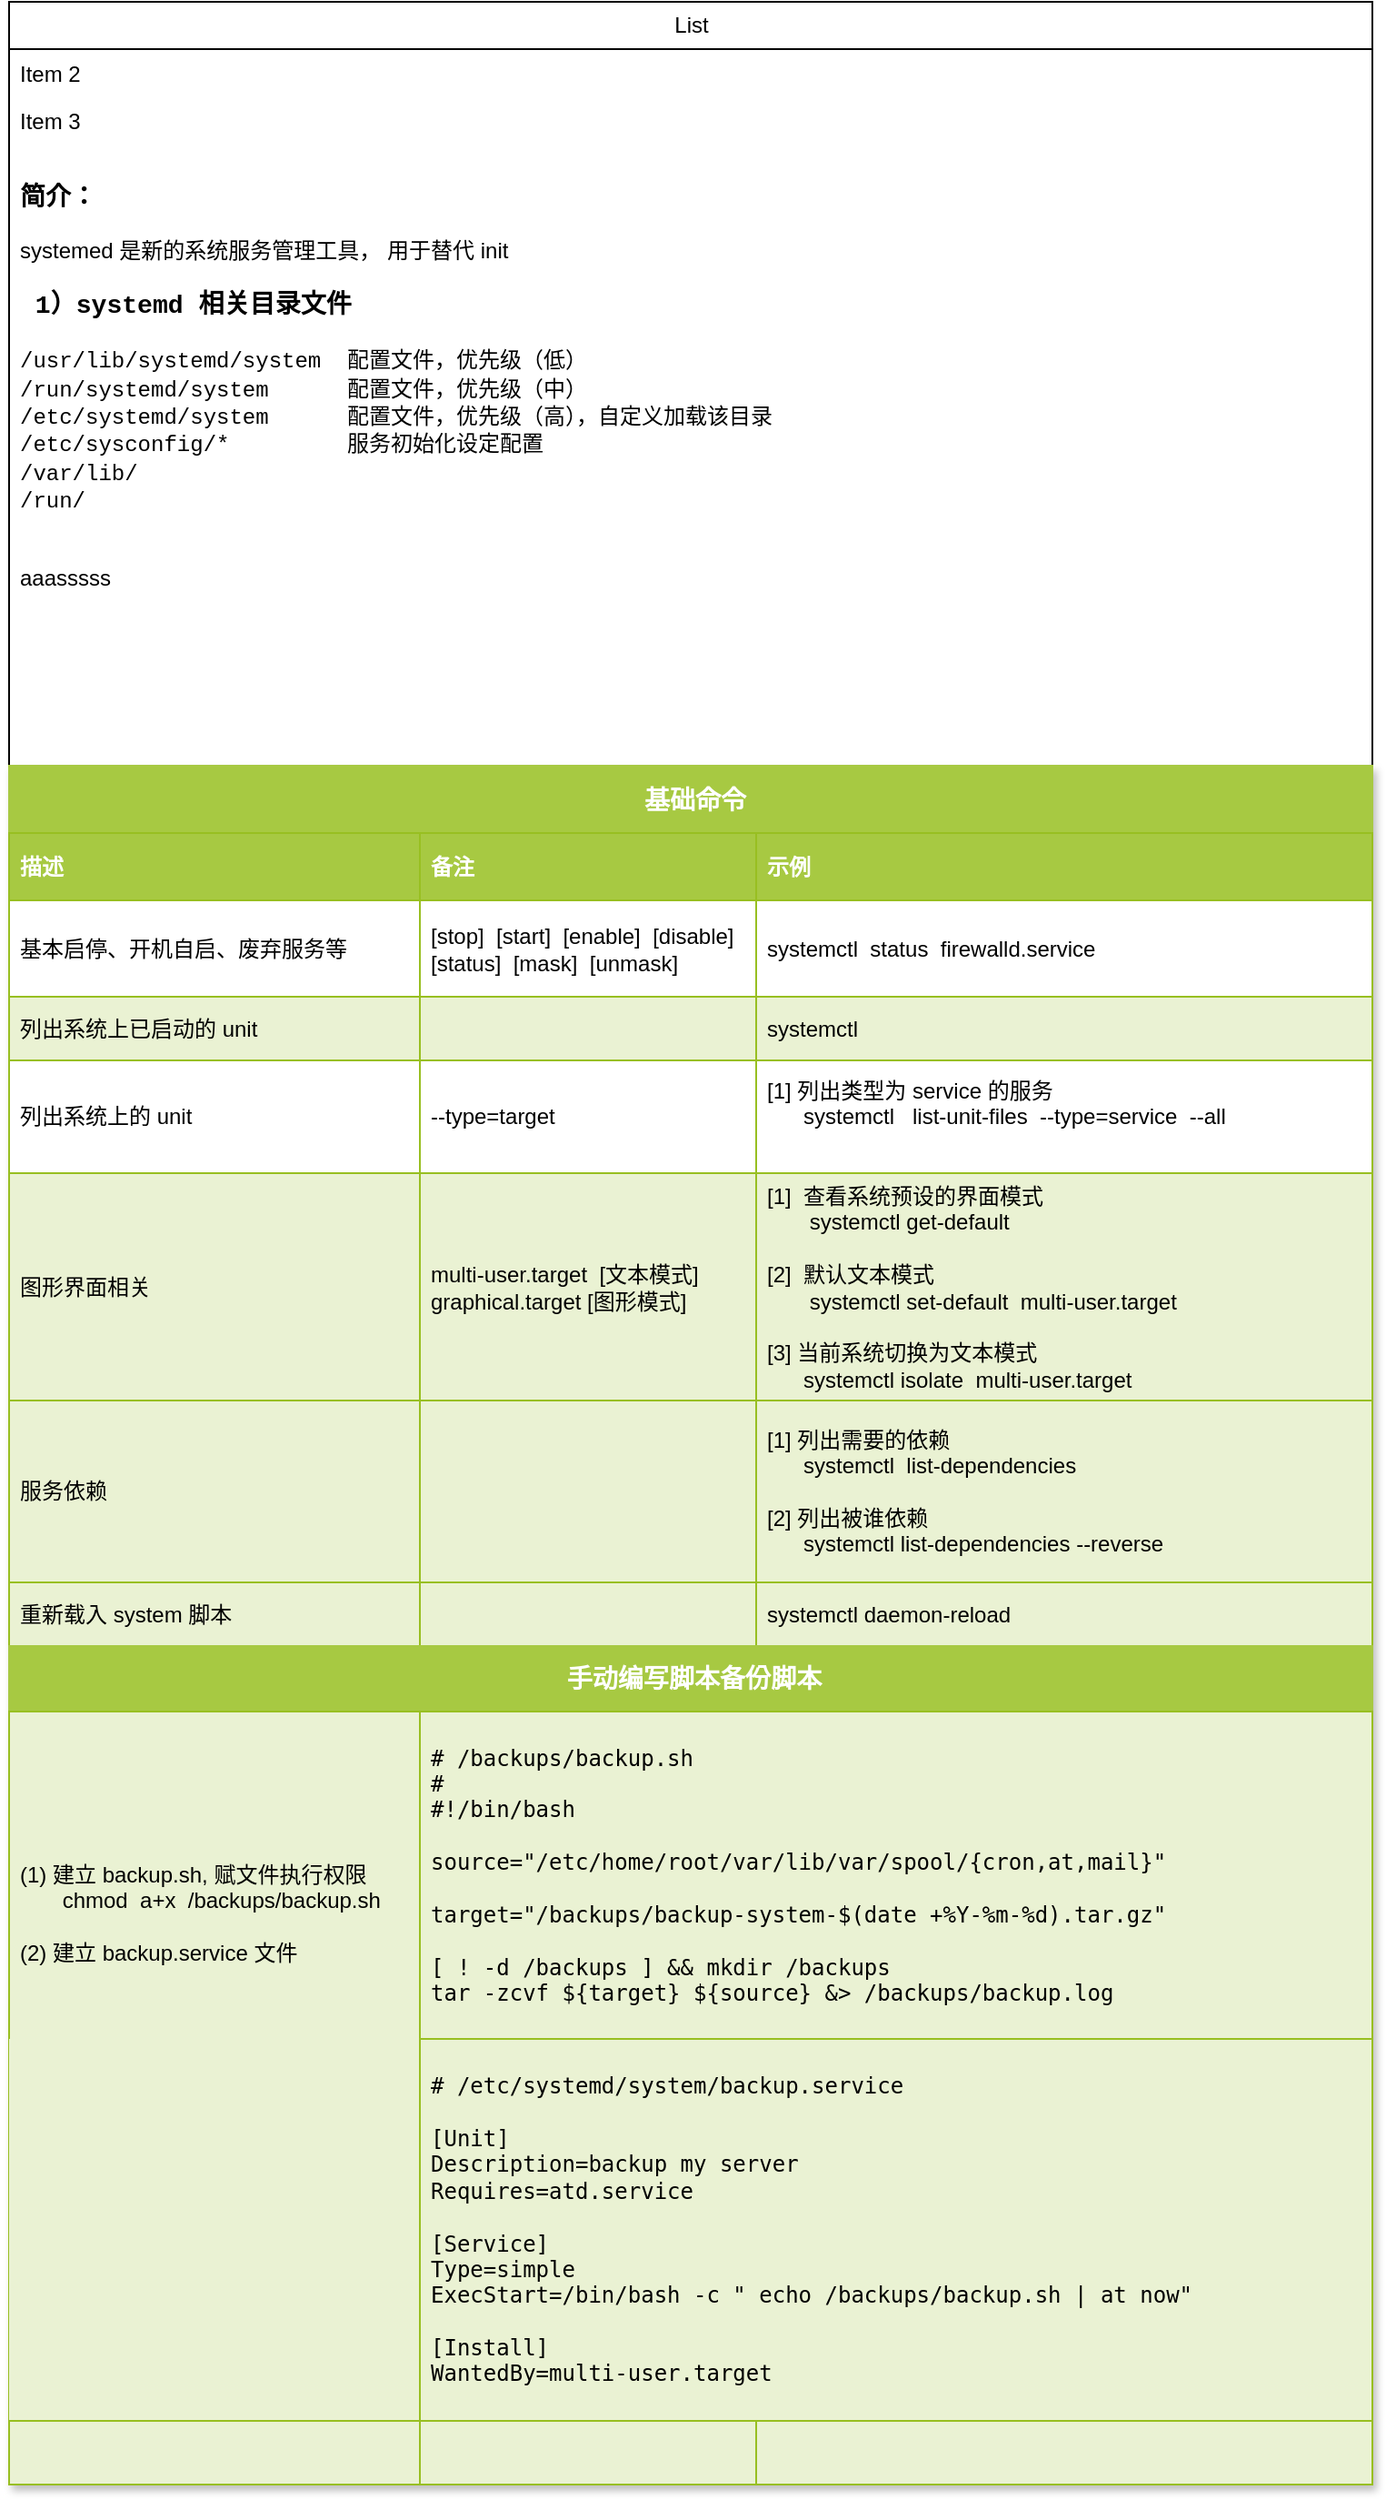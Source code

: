 <mxfile version="21.5.2" type="github">
  <diagram name="系统服务" id="AkdyvAcPNmq9f3njSD_J">
    <mxGraphModel dx="1195" dy="622" grid="1" gridSize="10" guides="1" tooltips="1" connect="1" arrows="1" fold="1" page="1" pageScale="1" pageWidth="827" pageHeight="1169" math="0" shadow="0">
      <root>
        <mxCell id="0" />
        <mxCell id="1" parent="0" />
        <mxCell id="VAEZ4VTmv3nbudL9s3wI-23" value="List" style="swimlane;fontStyle=0;childLayout=stackLayout;horizontal=1;startSize=26;fillColor=none;horizontalStack=0;resizeParent=1;resizeParentMax=0;resizeLast=0;collapsible=1;marginBottom=0;html=1;" parent="1" vertex="1">
          <mxGeometry x="60" y="50" width="750" height="1365.0" as="geometry">
            <mxRectangle x="60" y="50" width="830" height="30" as="alternateBounds" />
          </mxGeometry>
        </mxCell>
        <mxCell id="VAEZ4VTmv3nbudL9s3wI-25" value="Item 2" style="text;strokeColor=none;fillColor=none;align=left;verticalAlign=top;spacingLeft=4;spacingRight=4;overflow=hidden;rotatable=0;points=[[0,0.5],[1,0.5]];portConstraint=eastwest;whiteSpace=wrap;html=1;" parent="VAEZ4VTmv3nbudL9s3wI-23" vertex="1">
          <mxGeometry y="26" width="750" height="26" as="geometry" />
        </mxCell>
        <mxCell id="VAEZ4VTmv3nbudL9s3wI-26" value="Item 3" style="text;strokeColor=none;fillColor=none;align=left;verticalAlign=top;spacingLeft=4;spacingRight=4;overflow=hidden;rotatable=0;points=[[0,0.5],[1,0.5]];portConstraint=eastwest;whiteSpace=wrap;html=1;" parent="VAEZ4VTmv3nbudL9s3wI-23" vertex="1">
          <mxGeometry y="52" width="750" height="26" as="geometry" />
        </mxCell>
        <mxCell id="VAEZ4VTmv3nbudL9s3wI-24" value="&lt;div&gt;&lt;h3&gt;简介：&lt;/h3&gt;&lt;div&gt;systemed 是新的系统服务管理工具， 用于替代 init&lt;br&gt;&lt;/div&gt;&lt;h3&gt;&lt;font face=&quot;Courier New&quot;&gt;&amp;nbsp;1）systemd 相关目录文件&lt;br&gt;&lt;/font&gt;&lt;/h3&gt;&lt;/div&gt;&lt;div&gt;&lt;font face=&quot;Courier New&quot;&gt;/usr/lib/systemd/system&amp;nbsp; 配置文件，优先级（低）&lt;br&gt;&lt;/font&gt;&lt;/div&gt;&lt;div&gt;&lt;font face=&quot;Courier New&quot;&gt;/run/systemd/system&amp;nbsp;&amp;nbsp;&amp;nbsp;&amp;nbsp;&amp;nbsp; 配置文件，优先级（中）&lt;/font&gt;&lt;/div&gt;&lt;div&gt;&lt;font face=&quot;Courier New&quot;&gt;/etc/systemd/system&amp;nbsp;&amp;nbsp;&amp;nbsp;&amp;nbsp;&amp;nbsp; 配置文件，优先级（高），自定义加载该目录&lt;/font&gt;&lt;/div&gt;&lt;div&gt;&lt;font face=&quot;Courier New&quot;&gt;/etc/sysconfig/*&amp;nbsp;&amp;nbsp;&amp;nbsp;&amp;nbsp;&amp;nbsp;&amp;nbsp;&amp;nbsp;&amp;nbsp; 服务初始化设定配置&lt;br&gt;&lt;/font&gt;&lt;/div&gt;&lt;div&gt;&lt;font face=&quot;Courier New&quot;&gt;/var/lib/&lt;/font&gt;&lt;/div&gt;&lt;div&gt;&lt;font face=&quot;Courier New&quot;&gt;/run/&lt;br&gt;&lt;/font&gt;&lt;/div&gt;&lt;div&gt;&lt;font face=&quot;Courier New&quot;&gt;&lt;br&gt;&lt;/font&gt;&lt;/div&gt;&lt;div&gt;&lt;div&gt;&lt;p&gt;aaasssss&lt;/p&gt;&lt;/div&gt;&lt;/div&gt;" style="text;strokeColor=none;fillColor=none;align=left;verticalAlign=top;spacingLeft=4;spacingRight=4;overflow=hidden;rotatable=0;points=[[0,0.5],[1,0.5]];portConstraint=eastwest;whiteSpace=wrap;html=1;shadow=0;" parent="VAEZ4VTmv3nbudL9s3wI-23" vertex="1">
          <mxGeometry y="78" width="750" height="342" as="geometry" />
        </mxCell>
        <mxCell id="VAEZ4VTmv3nbudL9s3wI-2" value="Assets" style="childLayout=tableLayout;recursiveResize=0;strokeColor=#98bf21;fillColor=#A7C942;shadow=1;align=left;verticalAlign=middle;spacingLeft=4;" parent="VAEZ4VTmv3nbudL9s3wI-23" vertex="1">
          <mxGeometry y="420" width="750" height="945.0" as="geometry" />
        </mxCell>
        <mxCell id="fniLzi4MAYZld1_puFPg-26" style="shape=tableRow;horizontal=0;startSize=0;swimlaneHead=0;swimlaneBody=0;top=0;left=0;bottom=0;right=0;dropTarget=0;collapsible=0;recursiveResize=0;expand=0;fontStyle=0;strokeColor=inherit;fillColor=#ffffff;align=left;spacingLeft=4;" vertex="1" parent="VAEZ4VTmv3nbudL9s3wI-2">
          <mxGeometry width="750" height="37" as="geometry" />
        </mxCell>
        <mxCell id="fniLzi4MAYZld1_puFPg-27" value="&lt;div&gt;&lt;h3&gt;基础命令&lt;/h3&gt;&lt;/div&gt;" style="connectable=0;recursiveResize=0;strokeColor=#A7C942;fillColor=#A7C942;align=center;fontStyle=1;html=1;spacingLeft=4;rowspan=1;colspan=3;fontColor=#ffffff;" vertex="1" parent="fniLzi4MAYZld1_puFPg-26">
          <mxGeometry width="750" height="37" as="geometry">
            <mxRectangle width="226" height="37" as="alternateBounds" />
          </mxGeometry>
        </mxCell>
        <mxCell id="fniLzi4MAYZld1_puFPg-28" style="connectable=0;recursiveResize=0;strokeColor=inherit;fillColor=#A7C942;align=left;fontStyle=1;fontColor=#FFFFFF;html=1;spacingLeft=4;" vertex="1" visible="0" parent="fniLzi4MAYZld1_puFPg-26">
          <mxGeometry x="226" width="185" height="37" as="geometry">
            <mxRectangle width="185" height="37" as="alternateBounds" />
          </mxGeometry>
        </mxCell>
        <mxCell id="fniLzi4MAYZld1_puFPg-29" style="connectable=0;recursiveResize=0;strokeColor=inherit;fillColor=#A7C942;align=left;fontStyle=1;fontColor=#FFFFFF;html=1;spacingLeft=4;" vertex="1" visible="0" parent="fniLzi4MAYZld1_puFPg-26">
          <mxGeometry x="411" width="339" height="37" as="geometry">
            <mxRectangle width="339" height="37" as="alternateBounds" />
          </mxGeometry>
        </mxCell>
        <mxCell id="VAEZ4VTmv3nbudL9s3wI-3" style="shape=tableRow;horizontal=0;startSize=0;swimlaneHead=0;swimlaneBody=0;top=0;left=0;bottom=0;right=0;dropTarget=0;collapsible=0;recursiveResize=0;expand=0;fontStyle=0;strokeColor=inherit;fillColor=#ffffff;align=left;spacingLeft=4;" parent="VAEZ4VTmv3nbudL9s3wI-2" vertex="1">
          <mxGeometry y="37" width="750" height="37" as="geometry" />
        </mxCell>
        <mxCell id="VAEZ4VTmv3nbudL9s3wI-4" value="描述" style="connectable=0;recursiveResize=0;strokeColor=inherit;fillColor=#A7C942;align=left;fontStyle=1;fontColor=#FFFFFF;html=1;spacingLeft=4;" parent="VAEZ4VTmv3nbudL9s3wI-3" vertex="1">
          <mxGeometry width="226" height="37" as="geometry">
            <mxRectangle width="226" height="37" as="alternateBounds" />
          </mxGeometry>
        </mxCell>
        <mxCell id="VAEZ4VTmv3nbudL9s3wI-5" value="备注" style="connectable=0;recursiveResize=0;strokeColor=inherit;fillColor=#A7C942;align=left;fontStyle=1;fontColor=#FFFFFF;html=1;spacingLeft=4;" parent="VAEZ4VTmv3nbudL9s3wI-3" vertex="1">
          <mxGeometry x="226" width="185" height="37" as="geometry">
            <mxRectangle width="185" height="37" as="alternateBounds" />
          </mxGeometry>
        </mxCell>
        <mxCell id="VAEZ4VTmv3nbudL9s3wI-6" value="示例" style="connectable=0;recursiveResize=0;strokeColor=inherit;fillColor=#A7C942;align=left;fontStyle=1;fontColor=#FFFFFF;html=1;spacingLeft=4;" parent="VAEZ4VTmv3nbudL9s3wI-3" vertex="1">
          <mxGeometry x="411" width="339" height="37" as="geometry">
            <mxRectangle width="339" height="37" as="alternateBounds" />
          </mxGeometry>
        </mxCell>
        <mxCell id="VAEZ4VTmv3nbudL9s3wI-7" value="" style="shape=tableRow;horizontal=0;startSize=0;swimlaneHead=0;swimlaneBody=0;top=0;left=0;bottom=0;right=0;dropTarget=0;collapsible=0;recursiveResize=0;expand=0;fontStyle=0;strokeColor=inherit;fillColor=#ffffff;align=left;spacingLeft=4;" parent="VAEZ4VTmv3nbudL9s3wI-2" vertex="1">
          <mxGeometry y="74" width="750" height="53" as="geometry" />
        </mxCell>
        <mxCell id="VAEZ4VTmv3nbudL9s3wI-8" value="基本启停、开机自启、废弃服务等" style="connectable=0;recursiveResize=0;strokeColor=inherit;fillColor=inherit;align=left;whiteSpace=wrap;html=1;spacingLeft=4;" parent="VAEZ4VTmv3nbudL9s3wI-7" vertex="1">
          <mxGeometry width="226" height="53" as="geometry">
            <mxRectangle width="226" height="53" as="alternateBounds" />
          </mxGeometry>
        </mxCell>
        <mxCell id="VAEZ4VTmv3nbudL9s3wI-9" value="&lt;div&gt;[stop]&amp;nbsp; [start]&amp;nbsp; [enable]&amp;nbsp; [disable] &lt;br&gt;&lt;/div&gt;&lt;div&gt;[status]&amp;nbsp; [mask]&amp;nbsp; [unmask]&lt;br&gt;&lt;/div&gt;" style="connectable=0;recursiveResize=0;strokeColor=inherit;fillColor=inherit;align=left;whiteSpace=wrap;html=1;spacingLeft=4;" parent="VAEZ4VTmv3nbudL9s3wI-7" vertex="1">
          <mxGeometry x="226" width="185" height="53" as="geometry">
            <mxRectangle width="185" height="53" as="alternateBounds" />
          </mxGeometry>
        </mxCell>
        <mxCell id="VAEZ4VTmv3nbudL9s3wI-10" value="systemctl&amp;nbsp; status&amp;nbsp; firewalld.service" style="connectable=0;recursiveResize=0;strokeColor=inherit;fillColor=inherit;align=left;whiteSpace=wrap;html=1;spacingLeft=4;" parent="VAEZ4VTmv3nbudL9s3wI-7" vertex="1">
          <mxGeometry x="411" width="339" height="53" as="geometry">
            <mxRectangle width="339" height="53" as="alternateBounds" />
          </mxGeometry>
        </mxCell>
        <mxCell id="VAEZ4VTmv3nbudL9s3wI-11" value="" style="shape=tableRow;horizontal=0;startSize=0;swimlaneHead=0;swimlaneBody=0;top=0;left=0;bottom=0;right=0;dropTarget=0;collapsible=0;recursiveResize=0;expand=0;fontStyle=1;strokeColor=inherit;fillColor=#EAF2D3;align=left;spacingLeft=4;" parent="VAEZ4VTmv3nbudL9s3wI-2" vertex="1">
          <mxGeometry y="127" width="750" height="35" as="geometry" />
        </mxCell>
        <mxCell id="VAEZ4VTmv3nbudL9s3wI-12" value="列出系统上已启动的 unit" style="connectable=0;recursiveResize=0;strokeColor=inherit;fillColor=inherit;whiteSpace=wrap;html=1;align=left;spacingLeft=4;" parent="VAEZ4VTmv3nbudL9s3wI-11" vertex="1">
          <mxGeometry width="226" height="35" as="geometry">
            <mxRectangle width="226" height="35" as="alternateBounds" />
          </mxGeometry>
        </mxCell>
        <mxCell id="VAEZ4VTmv3nbudL9s3wI-13" value="" style="connectable=0;recursiveResize=0;strokeColor=inherit;fillColor=inherit;whiteSpace=wrap;html=1;align=left;spacingLeft=4;" parent="VAEZ4VTmv3nbudL9s3wI-11" vertex="1">
          <mxGeometry x="226" width="185" height="35" as="geometry">
            <mxRectangle width="185" height="35" as="alternateBounds" />
          </mxGeometry>
        </mxCell>
        <mxCell id="VAEZ4VTmv3nbudL9s3wI-14" value="systemctl" style="connectable=0;recursiveResize=0;strokeColor=inherit;fillColor=inherit;whiteSpace=wrap;html=1;align=left;spacingLeft=4;" parent="VAEZ4VTmv3nbudL9s3wI-11" vertex="1">
          <mxGeometry x="411" width="339" height="35" as="geometry">
            <mxRectangle width="339" height="35" as="alternateBounds" />
          </mxGeometry>
        </mxCell>
        <mxCell id="VAEZ4VTmv3nbudL9s3wI-15" value="" style="shape=tableRow;horizontal=0;startSize=0;swimlaneHead=0;swimlaneBody=0;top=0;left=0;bottom=0;right=0;dropTarget=0;collapsible=0;recursiveResize=0;expand=0;fontStyle=0;strokeColor=inherit;fillColor=#ffffff;align=left;spacingLeft=4;" parent="VAEZ4VTmv3nbudL9s3wI-2" vertex="1">
          <mxGeometry y="162" width="750" height="62" as="geometry" />
        </mxCell>
        <mxCell id="VAEZ4VTmv3nbudL9s3wI-16" value="列出系统上的 unit" style="connectable=0;recursiveResize=0;strokeColor=inherit;fillColor=inherit;fontStyle=0;align=left;whiteSpace=wrap;html=1;spacingLeft=4;" parent="VAEZ4VTmv3nbudL9s3wI-15" vertex="1">
          <mxGeometry width="226" height="62" as="geometry">
            <mxRectangle width="226" height="62" as="alternateBounds" />
          </mxGeometry>
        </mxCell>
        <mxCell id="VAEZ4VTmv3nbudL9s3wI-17" value="--type=target&amp;nbsp;&amp;nbsp; " style="connectable=0;recursiveResize=0;strokeColor=inherit;fillColor=inherit;fontStyle=0;align=left;whiteSpace=wrap;html=1;spacingLeft=4;" parent="VAEZ4VTmv3nbudL9s3wI-15" vertex="1">
          <mxGeometry x="226" width="185" height="62" as="geometry">
            <mxRectangle width="185" height="62" as="alternateBounds" />
          </mxGeometry>
        </mxCell>
        <mxCell id="VAEZ4VTmv3nbudL9s3wI-18" value="&lt;div&gt;[1] 列出类型为 service 的服务&lt;br&gt;&lt;/div&gt;&lt;div&gt;&amp;nbsp;&amp;nbsp;&amp;nbsp;&amp;nbsp;&amp;nbsp; systemctl&amp;nbsp;&amp;nbsp; list-unit-files&amp;nbsp; --type=service&amp;nbsp; --all&lt;/div&gt;&lt;div&gt;&lt;br&gt;&lt;/div&gt;" style="connectable=0;recursiveResize=0;strokeColor=inherit;fillColor=inherit;fontStyle=0;align=left;whiteSpace=wrap;html=1;spacingLeft=4;" parent="VAEZ4VTmv3nbudL9s3wI-15" vertex="1">
          <mxGeometry x="411" width="339" height="62" as="geometry">
            <mxRectangle width="339" height="62" as="alternateBounds" />
          </mxGeometry>
        </mxCell>
        <mxCell id="VAEZ4VTmv3nbudL9s3wI-19" value="" style="shape=tableRow;horizontal=0;startSize=0;swimlaneHead=0;swimlaneBody=0;top=0;left=0;bottom=0;right=0;dropTarget=0;collapsible=0;recursiveResize=0;expand=0;fontStyle=1;strokeColor=inherit;fillColor=#EAF2D3;align=left;spacingLeft=4;" parent="VAEZ4VTmv3nbudL9s3wI-2" vertex="1">
          <mxGeometry y="224" width="750" height="125" as="geometry" />
        </mxCell>
        <mxCell id="VAEZ4VTmv3nbudL9s3wI-20" value="图形界面相关" style="connectable=0;recursiveResize=0;strokeColor=inherit;fillColor=inherit;whiteSpace=wrap;html=1;align=left;spacingLeft=4;" parent="VAEZ4VTmv3nbudL9s3wI-19" vertex="1">
          <mxGeometry width="226" height="125" as="geometry">
            <mxRectangle width="226" height="125" as="alternateBounds" />
          </mxGeometry>
        </mxCell>
        <mxCell id="VAEZ4VTmv3nbudL9s3wI-21" value="&lt;div&gt;multi-user.target&amp;nbsp; [文本模式]&lt;/div&gt;&lt;div&gt;graphical.target [图形模式]&lt;br&gt;&lt;/div&gt;" style="connectable=0;recursiveResize=0;strokeColor=inherit;fillColor=inherit;whiteSpace=wrap;html=1;align=left;spacingLeft=4;" parent="VAEZ4VTmv3nbudL9s3wI-19" vertex="1">
          <mxGeometry x="226" width="185" height="125" as="geometry">
            <mxRectangle width="185" height="125" as="alternateBounds" />
          </mxGeometry>
        </mxCell>
        <mxCell id="VAEZ4VTmv3nbudL9s3wI-22" value="&lt;div&gt;[1]&amp;nbsp; 查看系统预设的界面模式&amp;nbsp; &lt;br&gt;&lt;/div&gt;&lt;div&gt;&amp;nbsp;&amp;nbsp;&amp;nbsp;&amp;nbsp;&amp;nbsp;&amp;nbsp; systemctl get-default&amp;nbsp;&amp;nbsp; &lt;br&gt;&lt;/div&gt;&lt;div&gt;&lt;br&gt;&lt;/div&gt;[2]&amp;nbsp; 默认文本模式&lt;br&gt;&lt;div&gt;&amp;nbsp;&amp;nbsp;&amp;nbsp;&amp;nbsp;&amp;nbsp;&amp;nbsp; systemctl set-default&amp;nbsp; multi-user.target&lt;/div&gt;&lt;div&gt;&amp;nbsp;&lt;br&gt;&lt;/div&gt;&lt;div&gt;[3] 当前系统切换为文本模式&lt;/div&gt;&lt;div&gt;&amp;nbsp;&amp;nbsp;&amp;nbsp;&amp;nbsp;&amp;nbsp; systemctl isolate&amp;nbsp; multi-user.target&amp;nbsp; &lt;br&gt;&lt;/div&gt;" style="connectable=0;recursiveResize=0;strokeColor=inherit;fillColor=inherit;whiteSpace=wrap;html=1;align=left;spacingLeft=4;" parent="VAEZ4VTmv3nbudL9s3wI-19" vertex="1">
          <mxGeometry x="411" width="339" height="125" as="geometry">
            <mxRectangle width="339" height="125" as="alternateBounds" />
          </mxGeometry>
        </mxCell>
        <mxCell id="fniLzi4MAYZld1_puFPg-13" style="shape=tableRow;horizontal=0;startSize=0;swimlaneHead=0;swimlaneBody=0;top=0;left=0;bottom=0;right=0;dropTarget=0;collapsible=0;recursiveResize=0;expand=0;fontStyle=1;strokeColor=inherit;fillColor=#EAF2D3;align=left;spacingLeft=4;" vertex="1" parent="VAEZ4VTmv3nbudL9s3wI-2">
          <mxGeometry y="349" width="750" height="100" as="geometry" />
        </mxCell>
        <mxCell id="fniLzi4MAYZld1_puFPg-14" value="服务依赖" style="connectable=0;recursiveResize=0;strokeColor=inherit;fillColor=inherit;whiteSpace=wrap;html=1;align=left;spacingLeft=4;" vertex="1" parent="fniLzi4MAYZld1_puFPg-13">
          <mxGeometry width="226" height="100" as="geometry">
            <mxRectangle width="226" height="100" as="alternateBounds" />
          </mxGeometry>
        </mxCell>
        <mxCell id="fniLzi4MAYZld1_puFPg-15" style="connectable=0;recursiveResize=0;strokeColor=inherit;fillColor=inherit;whiteSpace=wrap;html=1;align=left;spacingLeft=4;" vertex="1" parent="fniLzi4MAYZld1_puFPg-13">
          <mxGeometry x="226" width="185" height="100" as="geometry">
            <mxRectangle width="185" height="100" as="alternateBounds" />
          </mxGeometry>
        </mxCell>
        <mxCell id="fniLzi4MAYZld1_puFPg-16" value="&lt;div&gt;[1] 列出需要的依赖&lt;/div&gt;&lt;div&gt;&amp;nbsp;&amp;nbsp;&amp;nbsp;&amp;nbsp;&amp;nbsp; systemctl&amp;nbsp; list-dependencies&lt;/div&gt;&lt;div&gt;&lt;br&gt;&lt;/div&gt;&lt;div&gt;[2] 列出被谁依赖&lt;/div&gt;&lt;div&gt;&amp;nbsp;&amp;nbsp;&amp;nbsp;&amp;nbsp;&amp;nbsp; systemctl list-dependencies --reverse&lt;br&gt;&lt;/div&gt;" style="connectable=0;recursiveResize=0;strokeColor=inherit;fillColor=inherit;whiteSpace=wrap;html=1;align=left;spacingLeft=4;" vertex="1" parent="fniLzi4MAYZld1_puFPg-13">
          <mxGeometry x="411" width="339" height="100" as="geometry">
            <mxRectangle width="339" height="100" as="alternateBounds" />
          </mxGeometry>
        </mxCell>
        <mxCell id="fniLzi4MAYZld1_puFPg-9" style="shape=tableRow;horizontal=0;startSize=0;swimlaneHead=0;swimlaneBody=0;top=0;left=0;bottom=0;right=0;dropTarget=0;collapsible=0;recursiveResize=0;expand=0;fontStyle=1;strokeColor=inherit;fillColor=#EAF2D3;align=left;spacingLeft=4;" vertex="1" parent="VAEZ4VTmv3nbudL9s3wI-2">
          <mxGeometry y="449" width="750" height="35" as="geometry" />
        </mxCell>
        <mxCell id="fniLzi4MAYZld1_puFPg-10" value="重新载入 system 脚本" style="connectable=0;recursiveResize=0;strokeColor=inherit;fillColor=inherit;whiteSpace=wrap;html=1;align=left;spacingLeft=4;" vertex="1" parent="fniLzi4MAYZld1_puFPg-9">
          <mxGeometry width="226" height="35" as="geometry">
            <mxRectangle width="226" height="35" as="alternateBounds" />
          </mxGeometry>
        </mxCell>
        <mxCell id="fniLzi4MAYZld1_puFPg-11" style="connectable=0;recursiveResize=0;strokeColor=inherit;fillColor=inherit;whiteSpace=wrap;html=1;align=left;spacingLeft=4;" vertex="1" parent="fniLzi4MAYZld1_puFPg-9">
          <mxGeometry x="226" width="185" height="35" as="geometry">
            <mxRectangle width="185" height="35" as="alternateBounds" />
          </mxGeometry>
        </mxCell>
        <mxCell id="fniLzi4MAYZld1_puFPg-12" value="systemctl daemon-reload" style="connectable=0;recursiveResize=0;strokeColor=inherit;fillColor=inherit;whiteSpace=wrap;html=1;align=left;spacingLeft=4;" vertex="1" parent="fniLzi4MAYZld1_puFPg-9">
          <mxGeometry x="411" width="339" height="35" as="geometry">
            <mxRectangle width="339" height="35" as="alternateBounds" />
          </mxGeometry>
        </mxCell>
        <mxCell id="fniLzi4MAYZld1_puFPg-5" style="shape=tableRow;horizontal=0;startSize=0;swimlaneHead=0;swimlaneBody=0;top=0;left=0;bottom=0;right=0;dropTarget=0;collapsible=0;recursiveResize=0;expand=0;fontStyle=1;strokeColor=inherit;fillColor=#EAF2D3;align=left;spacingLeft=4;" vertex="1" parent="VAEZ4VTmv3nbudL9s3wI-2">
          <mxGeometry y="484" width="750" height="36" as="geometry" />
        </mxCell>
        <mxCell id="fniLzi4MAYZld1_puFPg-6" value="&lt;h3&gt;手动编写脚本备份脚本&lt;/h3&gt;" style="connectable=0;recursiveResize=0;whiteSpace=wrap;html=1;align=center;spacingLeft=4;rowspan=1;colspan=3;fillColor=#A7C942;fontColor=#ffffff;strokeColor=#A7C942;" vertex="1" parent="fniLzi4MAYZld1_puFPg-5">
          <mxGeometry width="750" height="36" as="geometry">
            <mxRectangle width="226" height="36" as="alternateBounds" />
          </mxGeometry>
        </mxCell>
        <mxCell id="fniLzi4MAYZld1_puFPg-7" style="connectable=0;recursiveResize=0;strokeColor=inherit;fillColor=inherit;whiteSpace=wrap;html=1;align=left;spacingLeft=4;" vertex="1" visible="0" parent="fniLzi4MAYZld1_puFPg-5">
          <mxGeometry x="226" width="185" height="36" as="geometry">
            <mxRectangle width="185" height="36" as="alternateBounds" />
          </mxGeometry>
        </mxCell>
        <mxCell id="fniLzi4MAYZld1_puFPg-8" style="connectable=0;recursiveResize=0;strokeColor=inherit;fillColor=inherit;whiteSpace=wrap;html=1;align=left;spacingLeft=4;" vertex="1" visible="0" parent="fniLzi4MAYZld1_puFPg-5">
          <mxGeometry x="411" width="339" height="36" as="geometry">
            <mxRectangle width="339" height="36" as="alternateBounds" />
          </mxGeometry>
        </mxCell>
        <mxCell id="fniLzi4MAYZld1_puFPg-30" style="shape=tableRow;horizontal=0;startSize=0;swimlaneHead=0;swimlaneBody=0;top=0;left=0;bottom=0;right=0;dropTarget=0;collapsible=0;recursiveResize=0;expand=0;fontStyle=1;strokeColor=inherit;fillColor=#EAF2D3;align=left;spacingLeft=4;" vertex="1" parent="VAEZ4VTmv3nbudL9s3wI-2">
          <mxGeometry y="520" width="750" height="180" as="geometry" />
        </mxCell>
        <mxCell id="fniLzi4MAYZld1_puFPg-31" value="&lt;div&gt;(1) 建立 backup.sh, 赋文件执行权限&lt;/div&gt;&lt;div&gt;&amp;nbsp; &amp;nbsp; &amp;nbsp;&amp;nbsp; chmod&amp;nbsp; a+x&amp;nbsp; /backups/backup.sh&lt;/div&gt;&lt;div&gt;&lt;br&gt;&lt;/div&gt;&lt;div&gt;&lt;div&gt;(2) 建立 backup.service 文件 &lt;br&gt;&lt;/div&gt;&lt;div&gt;&lt;br&gt;&lt;/div&gt;&lt;div&gt;&lt;br&gt;&lt;/div&gt;&lt;div&gt;&lt;br&gt;&lt;/div&gt;&lt;div&gt;&lt;br&gt;&lt;/div&gt;&lt;div&gt;&lt;br&gt;&lt;/div&gt;&lt;div&gt;&lt;br&gt;&lt;/div&gt;&lt;div&gt;&lt;br&gt;&lt;/div&gt;&lt;div&gt;&amp;nbsp;&amp;nbsp;&amp;nbsp;&amp;nbsp;&amp;nbsp; &lt;br&gt;&lt;/div&gt;&lt;div&gt;&lt;pre&gt;&lt;br&gt;&lt;br&gt;&lt;/pre&gt;&lt;/div&gt;&lt;pre&gt;&lt;/pre&gt;&lt;/div&gt;" style="connectable=0;recursiveResize=0;strokeColor=inherit;fillColor=inherit;whiteSpace=wrap;html=1;align=left;spacingLeft=4;rowspan=2;colspan=1;" vertex="1" parent="fniLzi4MAYZld1_puFPg-30">
          <mxGeometry width="226" height="390" as="geometry">
            <mxRectangle width="226" height="180" as="alternateBounds" />
          </mxGeometry>
        </mxCell>
        <mxCell id="fniLzi4MAYZld1_puFPg-32" value="&lt;pre&gt;# /backups/backup.sh&lt;br&gt;# &lt;br&gt;#!/bin/bash&lt;br&gt;&lt;br&gt;source=&quot;/etc/home/root/var/lib/var/spool/{cron,at,mail}&quot;&lt;br&gt;&lt;br&gt;target=&quot;/backups/backup-system-$(date +%Y-%m-%d).tar.gz&quot;&lt;br&gt;&lt;br&gt;[ ! -d /backups ] &amp;amp;&amp;amp; mkdir /backups&lt;br&gt;tar -zcvf ${target} ${source} &amp;amp;&amp;gt; /backups/backup.log&lt;/pre&gt;" style="connectable=0;recursiveResize=0;strokeColor=inherit;fillColor=inherit;whiteSpace=wrap;html=1;align=left;spacingLeft=4;rowspan=1;colspan=2;" vertex="1" parent="fniLzi4MAYZld1_puFPg-30">
          <mxGeometry x="226" width="524" height="180" as="geometry">
            <mxRectangle width="185" height="180" as="alternateBounds" />
          </mxGeometry>
        </mxCell>
        <mxCell id="fniLzi4MAYZld1_puFPg-33" style="connectable=0;recursiveResize=0;strokeColor=inherit;fillColor=inherit;whiteSpace=wrap;html=1;align=left;spacingLeft=4;" vertex="1" visible="0" parent="fniLzi4MAYZld1_puFPg-30">
          <mxGeometry x="411" width="339" height="180" as="geometry">
            <mxRectangle width="339" height="180" as="alternateBounds" />
          </mxGeometry>
        </mxCell>
        <mxCell id="fniLzi4MAYZld1_puFPg-1" style="shape=tableRow;horizontal=0;startSize=0;swimlaneHead=0;swimlaneBody=0;top=0;left=0;bottom=0;right=0;dropTarget=0;collapsible=0;recursiveResize=0;expand=0;fontStyle=1;strokeColor=inherit;fillColor=#EAF2D3;align=left;spacingLeft=4;" vertex="1" parent="VAEZ4VTmv3nbudL9s3wI-2">
          <mxGeometry y="700" width="750" height="210" as="geometry" />
        </mxCell>
        <mxCell id="fniLzi4MAYZld1_puFPg-2" style="connectable=0;recursiveResize=0;strokeColor=inherit;fillColor=inherit;whiteSpace=wrap;html=1;align=left;spacingLeft=4;" vertex="1" visible="0" parent="fniLzi4MAYZld1_puFPg-1">
          <mxGeometry width="226" height="210" as="geometry">
            <mxRectangle width="226" height="210" as="alternateBounds" />
          </mxGeometry>
        </mxCell>
        <mxCell id="fniLzi4MAYZld1_puFPg-3" value="&lt;pre class=&quot;code&quot;&gt;# /etc/systemd/system/backup.service&lt;br&gt;&lt;br&gt;[Unit]&lt;br&gt;Description=backup my server&lt;br&gt;Requires=atd.service&lt;br&gt;&lt;br&gt;[Service]&lt;br&gt;Type=simple&lt;br&gt;ExecStart=/bin/bash -c &quot; echo /backups/backup.sh | at now&quot;&lt;br&gt;&lt;br&gt;[Install]&lt;br&gt;WantedBy=multi-user.target&lt;/pre&gt;" style="connectable=0;recursiveResize=0;strokeColor=inherit;fillColor=inherit;whiteSpace=wrap;html=1;align=left;spacingLeft=4;rowspan=1;colspan=2;" vertex="1" parent="fniLzi4MAYZld1_puFPg-1">
          <mxGeometry x="226" width="524" height="210" as="geometry">
            <mxRectangle width="185" height="210" as="alternateBounds" />
          </mxGeometry>
        </mxCell>
        <mxCell id="fniLzi4MAYZld1_puFPg-4" style="connectable=0;recursiveResize=0;strokeColor=inherit;fillColor=inherit;whiteSpace=wrap;html=1;align=left;spacingLeft=4;" vertex="1" visible="0" parent="fniLzi4MAYZld1_puFPg-1">
          <mxGeometry x="411" width="339" height="210" as="geometry">
            <mxRectangle width="339" height="210" as="alternateBounds" />
          </mxGeometry>
        </mxCell>
        <mxCell id="fniLzi4MAYZld1_puFPg-34" style="shape=tableRow;horizontal=0;startSize=0;swimlaneHead=0;swimlaneBody=0;top=0;left=0;bottom=0;right=0;dropTarget=0;collapsible=0;recursiveResize=0;expand=0;fontStyle=1;strokeColor=inherit;fillColor=#EAF2D3;align=left;spacingLeft=4;" vertex="1" parent="VAEZ4VTmv3nbudL9s3wI-2">
          <mxGeometry y="910" width="750" height="35" as="geometry" />
        </mxCell>
        <mxCell id="fniLzi4MAYZld1_puFPg-35" style="connectable=0;recursiveResize=0;strokeColor=inherit;fillColor=inherit;whiteSpace=wrap;html=1;align=left;spacingLeft=4;" vertex="1" parent="fniLzi4MAYZld1_puFPg-34">
          <mxGeometry width="226" height="35" as="geometry">
            <mxRectangle width="226" height="35" as="alternateBounds" />
          </mxGeometry>
        </mxCell>
        <mxCell id="fniLzi4MAYZld1_puFPg-36" style="connectable=0;recursiveResize=0;strokeColor=inherit;fillColor=inherit;whiteSpace=wrap;html=1;align=left;spacingLeft=4;" vertex="1" parent="fniLzi4MAYZld1_puFPg-34">
          <mxGeometry x="226" width="185" height="35" as="geometry">
            <mxRectangle width="185" height="35" as="alternateBounds" />
          </mxGeometry>
        </mxCell>
        <mxCell id="fniLzi4MAYZld1_puFPg-37" style="connectable=0;recursiveResize=0;strokeColor=inherit;fillColor=inherit;whiteSpace=wrap;html=1;align=left;spacingLeft=4;" vertex="1" parent="fniLzi4MAYZld1_puFPg-34">
          <mxGeometry x="411" width="339" height="35" as="geometry">
            <mxRectangle width="339" height="35" as="alternateBounds" />
          </mxGeometry>
        </mxCell>
      </root>
    </mxGraphModel>
  </diagram>
</mxfile>

